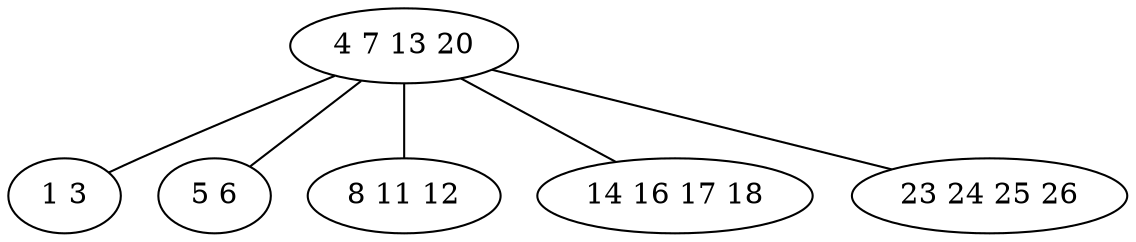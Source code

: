 graph btree {
    BT_7faee00019b0 [label="4 7 13 20"];
    BT_7faee0001a10 [label="1 3"];
    BT_7faee00019b0 -- BT_7faee0001a10;
    BT_7faee0001a70 [label="5 6"];
    BT_7faee00019b0 -- BT_7faee0001a70;
    BT_7faee0001ad0 [label="8 11 12"];
    BT_7faee00019b0 -- BT_7faee0001ad0;
    BT_7faee0001b30 [label="14 16 17 18"];
    BT_7faee00019b0 -- BT_7faee0001b30;
    BT_7faee0001b90 [label="23 24 25 26"];
    BT_7faee00019b0 -- BT_7faee0001b90;
}

